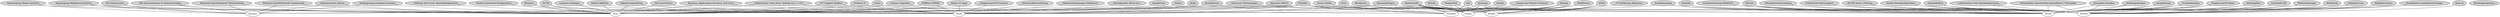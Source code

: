 graph D {
   subgraph AD_Administration {
      label = "AD_Administration";
     node [style=filled];
     color=blue;
      md5_e7e86586de03b13b9e1b5c1cae663610 [label="Mutieren Eintritt/Austritt Mitarbeitende"];
      md5_5e537527ac03093cbcd23bb634b29e90 [label="Mutieren Eintritt/Austritt Studierende"];
      md5_2d917f030012436b8c20aae413468e9b [label="Administration Shares"];
      md5_9f878ea90da3fddfcbf559a86d83b559 [label="Verlängerung wichtiger Accounts"];
      md5_97b05c0f2fae8cccbfa36311fbc034b5 [label="Beantragung Shares Institute"];
      md5_febe1e8d9cc5018f35cfe3fb63d08669 [label="Beantragung Mailboxen Institute"];
      md5_efa6896b20ee91a2f5115538f7dd7828 [label="AD Gastaccounts"];

   }
   subgraph Zentale_Dienste {
      label = "Zentale_Dienste";
     node [style=filled];
     color=blue;
      md5_0391552d17ccda0783c31ba8b57b8fcf [label="Business_Applications (Evento), 2nd Level"];
      md5_70b2c41e672ead33be1ac37053df8cee [label="Collaboration Tools (iCal, Outlook etc.) -> CIT"];
      md5_081844f05f525521a9f50a08182905f8 [label="Telefonie 2nd Level, Spezialkonfiguration"];

   }
   subgraph Administration {
      label = "Administration";
     node [style=filled];
     color=blue;
      md5_27298f50e18a499a767056ea9b47513a [label="Bestellwesen"];
      md5_51ce6b2467427dd1f0731bde2eaab387 [label="Swisscom Fleetmanager"];
      md5_8b2fc98bf6552110f6ca9386e5081979 [label="HW Inventarisieren & Namensvergabe"];

   }
   subgraph Serverdienste {
      label = "Serverdienste";
     node [style=filled];
     color=blue;
      md5_788b11716c38769eb489d966ecff0bb7 [label="Farmerswife"];
      md5_788b11716c38769eb489d966ecff0bb7 [label="Farmerswife"];
      md5_13dba24862cf9128167a59100e154c8d [label="Print"];
      md5_a112bfee20b0d63490e93e7c687338df [label="Middleware"];
      md5_48b3dbabe8d6cad82223b73e72ca5bbe [label="SOLR"];
      md5_62a004b95946bb97541afa471dcca73a [label="MySQL"];
      md5_399bd1ee587245ecac6f39beaa99886f [label="PostgreSQL"];

   }
   subgraph Special {
      label = "Special";
     node [style=filled];
     color=blue;
      md5_cc98003d04d791fe3cd95214aaef7983 [label="Spezialanfragen"];
      md5_c77e3bba2b3e98c29e76ada32553e486 [label="Projekte"];
      md5_c77e3bba2b3e98c29e76ada32553e486 [label="Projekte"];
      md5_c77e3bba2b3e98c29e76ada32553e486 [label="Projekte"];

   }
   subgraph Communication {
      label = "Communication";
     node [style=filled];
     color=blue;
      md5_a5e5efecc9bb8b0fc1cfd716380e3b85 [label="ICT Support Mailbox"];
      md5_d0bfde40dae35d25772b0a83e2a53406 [label="Postfach IT"];

   }
   subgraph Mediathek {
      label = "Mediathek";
     node [style=filled];
     color=blue;
      md5_b7eac63011e041e52a7f94015e293c28 [label="Aleph"];
      md5_446a6ffccab1019a825c2b0fbb925452 [label="Gates"];
      md5_61f1cfbaffdcb85867c886469170a10c [label="Buchungsstationen"];

   }
   subgraph Windows10 {
      label = "Windows10";
     node [style=filled];
     color=blue;
      md5_33aaf4bf619dc49b9cb6fd87f96c63e4 [label="Feature Upgrades"];

   }
   subgraph Semesterstart {
      label = "Semesterstart";
     node [style=filled];
     color=blue;
      md5_4489751a2c33e511746bff1100d5f87a [label="IT Einführung Allgemein"];
      md5_fbca6019a8f51f6053827ec967c57d61 [label="Installationstag"];
      md5_6ff5293f37c449aa24c7783256e0b4b2 [label="VMWare (VMAP)"];

   }
   subgraph Software {
      label = "Software";
     node [style=filled];
     color=blue;
      md5_c8bae548302eaacf98f91bbe19a4dce3 [label="Adobe CC Apps"];
      md5_5a9421b0172d3eb532fc484246a2a4f1 [label="Staging macOS Erweitert"];
      md5_aea23489ce3aa9b6406ebb28e0cda430 [label="Windows"];
      md5_524e73b277475b4f20e15cb9a487ed7d [label="SCCM"];
      md5_cc98003d04d791fe3cd95214aaef7983 [label="Spezialanfragen"];
      md5_f94a46ffda508c6da83a5a55a4700d4f [label="Staging macOS Basis"];
      md5_2b359501fcd95dbf2089dccc3fc37623 [label="Lizenzen festlegen"];
      md5_61f726d950afbda21b778a7ec9440ff2 [label="Bedarf abklären"];
      md5_39f25061d4d1c427851ad9369d83edd4 [label="Paketierungsauftrag"];

   }
   subgraph Vor_Ort {
      label = "Vor_Ort";
     node [style=filled];
     color=blue;
      md5_e273d73e39fad3ca69ab01e84c46ce24 [label="Arbeitsplätze"];
      md5_5deff24e75f426634ab115806f7df186 [label="Fotostudio IID"];
      md5_84bdae491d8bbecd6297727c2710b8c7 [label="Werkstattgruppe"];
      md5_0f97b960426bbbc9ac5f7d39e4930e87 [label="Mediathek"];

   }
   subgraph Dokumentation {
      label = "Dokumentation";
     node [style=filled];
     color=blue;
      md5_e76bbbbddc2a773cd3ec4b0e0e121b86 [label="Helpdesk User"];
      md5_ec6242fb25a43eac623e3b59f88368f6 [label="Helpdesk Intern"];
      md5_289cc260422eb55d5683e24ef73d581d [label="Server Folder"];
      md5_b9736d49a281e0eb8cf46bdd9fa4ee4c [label="2nd Level Intern"];
      md5_b06aa260e841c9d55066eaa01050edfb [label="Lab"];

   }
   subgraph Werkstatt {
      label = "Werkstatt";
     node [style=filled];
     color=blue;
      md5_743241977f31ab2aaed0d84544ff6c77 [label="Altgeräte (Win7)"];
      md5_3ec9b8c1d4f2b6c4ce5da1b66a544c9a [label="Rahmenbedingungen Definieren"];

   }
   subgraph Helpdesk {
      label = "Helpdesk";
     node [style=filled];
     color=blue;
      md5_4562a637bf3097868991a19ece35890e [label="Koordination installation/Umzüge"];
      md5_009035cf321149a356a856a44851499f [label="Ausleihe"];
      md5_52fb333ad385fe2534a048107ac8d94d [label="Troubleshootinng ADM/EDU"];
      md5_a53956bc86dafc8d9a881c9114c8336d [label="FHCard"];
      md5_c246552ee9874d461a4b256d59254c57 [label="Mitarbeitendenschulung"];
      md5_c673ee54c8de97081a682028e0b37fa6 [label="iOS/Android Basissupport"];
      md5_b41ebeb03226e02495c9e09cbe4018ed [label="AD PW Reset / Prüfung"];

   }
   subgraph Telefonie {
      label = "Telefonie";
     node [style=filled];
     color=blue;
      md5_24e15e82a87192213cf4dda2dfa53c2c [label="Telefon Basiskonfiguration"];
      md5_d181a0d418987e3597c4b16ef12b7dd0 [label="TelefonRollout"];
      md5_c669715694115676c0bc7837fc4b8641 [label="Telefon Erweiterte Konfiguration"];

   }
   subgraph Workplace {
      label = "Workplace";
     node [style=filled];
     color=blue;
      md5_fa3a0d9802a40817c4e7dca0f1259462 [label="Collaboration Tools Basiskonfiguration"];
      md5_372b3106294901aaabd95f50b06c1d77 [label="Arbeitsplätze Bereitstellen (Installation / Übergabe)"];

   }
   subgraph Print {
      label = "Print";
     node [style=filled];
     color=blue;
      md5_a1d6b4fc39057f7442f18a5c165f4831 [label="Persönlice Drucker"];
      md5_eb7207f417c0bbdff14af9eaa7fe7592 [label="Abeilungsdrucker"];
      md5_80332d43b0a4a33292a0a4317354e03a [label="Plotter"];
      md5_1bc76758cf27fd676ba3491295793f9e [label="Spezialgeräte (Zünd etc.)"];
      md5_1ff25bf330ffe08ae6ca105b70f0a279 [label="ImagePress"];
      md5_a5e4ac2abb6d1dbb1a5de61315b2d243 [label="ImageRunner"];

   }
   subgraph Scan {
      label = "Scan";
     node [style=filled];
     color=blue;
      md5_34f58e93a7756c6ef43ff5b73c736e80 [label="Selection/Bereitstellung"];
      md5_231cf4c70d866b616c21baddaeed0696 [label="Troubleshooting"];

   }
   subgraph Web {
      label = "Web";
     node [style=filled];
     color=blue;
      md5_dcec9b13c1de515016a3bc0f92cfa345 [label="Wordpress"];
      md5_e62c8679405dd586283328b6fa3ca7c5 [label="fhnw.ch"];
      md5_fffcfb1a86670160fbc9ccf0a6206c80 [label="Buchung"];
      md5_a377bf984e816b7da45903df0c39cfea [label="Verleih"];
      md5_fec441c96bf5e663cc79d56b16437bfd [label="Campus der Künste Frontend"];
      md5_a961db1bc627fbe292fd32268bb81160 [label="Katalog"];

   }
   md5_e7e86586de03b13b9e1b5c1cae663610 -- Sean;
   md5_e7e86586de03b13b9e1b5c1cae663610 -- Juergen;
   md5_5e537527ac03093cbcd23bb634b29e90 -- Sean;
   md5_5e537527ac03093cbcd23bb634b29e90 -- Juergen;
   md5_2d917f030012436b8c20aae413468e9b -- Sean;
   md5_2d917f030012436b8c20aae413468e9b -- Juergen;
   md5_9f878ea90da3fddfcbf559a86d83b559 -- Sean;
   md5_9f878ea90da3fddfcbf559a86d83b559 -- Juergen;
   md5_97b05c0f2fae8cccbfa36311fbc034b5 -- Sean;
   md5_97b05c0f2fae8cccbfa36311fbc034b5 -- Juergen;
   md5_febe1e8d9cc5018f35cfe3fb63d08669 -- Sean;
   md5_febe1e8d9cc5018f35cfe3fb63d08669 -- Juergen;
   md5_0391552d17ccda0783c31ba8b57b8fcf -- Sean;
   md5_0391552d17ccda0783c31ba8b57b8fcf -- Ruedi;
   md5_70b2c41e672ead33be1ac37053df8cee -- Sean;
   md5_70b2c41e672ead33be1ac37053df8cee -- Ruedi;
   md5_27298f50e18a499a767056ea9b47513a -- Sean;
   md5_27298f50e18a499a767056ea9b47513a -- Jürgen;
   md5_51ce6b2467427dd1f0731bde2eaab387 -- Sean;
   md5_51ce6b2467427dd1f0731bde2eaab387 -- Jürgen;
   md5_788b11716c38769eb489d966ecff0bb7 -- Thiagu;
   md5_788b11716c38769eb489d966ecff0bb7 -- Graziano;
   md5_081844f05f525521a9f50a08182905f8 -- Sean;
   md5_cc98003d04d791fe3cd95214aaef7983 -- Sean;
   md5_cc98003d04d791fe3cd95214aaef7983 -- Ruedi;
   md5_a5e5efecc9bb8b0fc1cfd716380e3b85 -- Sean;
   md5_a5e5efecc9bb8b0fc1cfd716380e3b85 -- Ruedi;
   md5_d0bfde40dae35d25772b0a83e2a53406 -- Sean;
   md5_d0bfde40dae35d25772b0a83e2a53406 -- Ruedi;
   md5_8b2fc98bf6552110f6ca9386e5081979 -- Sean;
   md5_8b2fc98bf6552110f6ca9386e5081979 -- Juergen;
   md5_c77e3bba2b3e98c29e76ada32553e486 -- Daniel;
   md5_c77e3bba2b3e98c29e76ada32553e486 -- Natalie;
   md5_c77e3bba2b3e98c29e76ada32553e486 -- Ruedi;
   md5_c77e3bba2b3e98c29e76ada32553e486 -- Sean;
   md5_c77e3bba2b3e98c29e76ada32553e486 -- Graziano;
   md5_c77e3bba2b3e98c29e76ada32553e486 -- Thiagu;
   md5_c77e3bba2b3e98c29e76ada32553e486 -- Juergen;
   md5_efa6896b20ee91a2f5115538f7dd7828 -- Sean;
   md5_efa6896b20ee91a2f5115538f7dd7828 -- Juergen;
   md5_b7eac63011e041e52a7f94015e293c28 -- Ruedi;
   md5_446a6ffccab1019a825c2b0fbb925452 -- Juergen;
   md5_446a6ffccab1019a825c2b0fbb925452 -- Graziano;
   md5_33aaf4bf619dc49b9cb6fd87f96c63e4 -- Ruedi;
   md5_33aaf4bf619dc49b9cb6fd87f96c63e4 -- Sean;
   md5_4489751a2c33e511746bff1100d5f87a -- Jürgen;
   md5_fbca6019a8f51f6053827ec967c57d61 -- Daniel;
   md5_fbca6019a8f51f6053827ec967c57d61 -- Ruedi;
   md5_fbca6019a8f51f6053827ec967c57d61 -- Natalie;
   md5_6ff5293f37c449aa24c7783256e0b4b2 -- Ruedi;
   md5_6ff5293f37c449aa24c7783256e0b4b2 -- Sean;
   md5_c8bae548302eaacf98f91bbe19a4dce3 -- Ruedi;
   md5_c8bae548302eaacf98f91bbe19a4dce3 -- Sean;
   md5_5a9421b0172d3eb532fc484246a2a4f1 -- Ruedi;
   md5_5a9421b0172d3eb532fc484246a2a4f1 -- Sean;
   md5_aea23489ce3aa9b6406ebb28e0cda430 -- Ruedi;
   md5_aea23489ce3aa9b6406ebb28e0cda430 -- Sean;
   md5_524e73b277475b4f20e15cb9a487ed7d -- Ruedi;
   md5_524e73b277475b4f20e15cb9a487ed7d -- Sean;
   md5_cc98003d04d791fe3cd95214aaef7983 -- Daniel;
   md5_cc98003d04d791fe3cd95214aaef7983 -- Natalie;
   md5_e273d73e39fad3ca69ab01e84c46ce24 -- Daniel;
   md5_e273d73e39fad3ca69ab01e84c46ce24 -- Natalie;
   md5_5deff24e75f426634ab115806f7df186 -- Daniel;
   md5_5deff24e75f426634ab115806f7df186 -- Natalie;
   md5_84bdae491d8bbecd6297727c2710b8c7 -- Daniel;
   md5_84bdae491d8bbecd6297727c2710b8c7 -- Natalie;
   md5_0f97b960426bbbc9ac5f7d39e4930e87 -- Daniel;
   md5_0f97b960426bbbc9ac5f7d39e4930e87 -- Natalie;
   md5_e76bbbbddc2a773cd3ec4b0e0e121b86 -- Daniel;
   md5_e76bbbbddc2a773cd3ec4b0e0e121b86 -- Natalie;
   md5_ec6242fb25a43eac623e3b59f88368f6 -- Daniel;
   md5_ec6242fb25a43eac623e3b59f88368f6 -- Natalie;
   md5_289cc260422eb55d5683e24ef73d581d -- Graziano;
   md5_b9736d49a281e0eb8cf46bdd9fa4ee4c -- Sean;
   md5_b9736d49a281e0eb8cf46bdd9fa4ee4c -- Ruedi;
   md5_b06aa260e841c9d55066eaa01050edfb -- Graziano;
   md5_b06aa260e841c9d55066eaa01050edfb -- Thiagu;
   md5_b06aa260e841c9d55066eaa01050edfb -- Jürgen;
   md5_743241977f31ab2aaed0d84544ff6c77 -- Ruedi;
   md5_3ec9b8c1d4f2b6c4ce5da1b66a544c9a -- Ruedi;
   md5_4562a637bf3097868991a19ece35890e -- Daniel;
   md5_4562a637bf3097868991a19ece35890e -- Natalie;
   md5_009035cf321149a356a856a44851499f -- Daniel;
   md5_009035cf321149a356a856a44851499f -- Natalie;
   md5_52fb333ad385fe2534a048107ac8d94d -- Daniel;
   md5_52fb333ad385fe2534a048107ac8d94d -- Natalie;
   md5_a53956bc86dafc8d9a881c9114c8336d -- Daniel;
   md5_a53956bc86dafc8d9a881c9114c8336d -- Natalie;
   md5_c246552ee9874d461a4b256d59254c57 -- Daniel;
   md5_c246552ee9874d461a4b256d59254c57 -- Natalie;
   md5_c673ee54c8de97081a682028e0b37fa6 -- Daniel;
   md5_c673ee54c8de97081a682028e0b37fa6 -- Natalie;
   md5_b41ebeb03226e02495c9e09cbe4018ed -- Daniel;
   md5_b41ebeb03226e02495c9e09cbe4018ed -- Natalie;
   md5_24e15e82a87192213cf4dda2dfa53c2c -- Daniel;
   md5_24e15e82a87192213cf4dda2dfa53c2c -- Natalie;
   md5_d181a0d418987e3597c4b16ef12b7dd0 -- Daniel;
   md5_d181a0d418987e3597c4b16ef12b7dd0 -- Natalie;
   md5_c669715694115676c0bc7837fc4b8641 -- Sean;
   md5_f94a46ffda508c6da83a5a55a4700d4f -- Daniel;
   md5_f94a46ffda508c6da83a5a55a4700d4f -- Natalie;
   md5_fa3a0d9802a40817c4e7dca0f1259462 -- Daniel;
   md5_fa3a0d9802a40817c4e7dca0f1259462 -- Natalie;
   md5_372b3106294901aaabd95f50b06c1d77 -- Daniel;
   md5_372b3106294901aaabd95f50b06c1d77 -- Natalie;
   md5_788b11716c38769eb489d966ecff0bb7 -- Thiagu;
   md5_788b11716c38769eb489d966ecff0bb7 -- Graziano;
   md5_13dba24862cf9128167a59100e154c8d -- Ruedi;
   md5_13dba24862cf9128167a59100e154c8d -- Thiagu;
   md5_a1d6b4fc39057f7442f18a5c165f4831 -- Daniel;
   md5_a1d6b4fc39057f7442f18a5c165f4831 -- Natalie;
   md5_eb7207f417c0bbdff14af9eaa7fe7592 -- Daniel;
   md5_eb7207f417c0bbdff14af9eaa7fe7592 -- Natalie;
   md5_80332d43b0a4a33292a0a4317354e03a -- Ruedi;
   md5_1bc76758cf27fd676ba3491295793f9e -- Ruedi;
   md5_1ff25bf330ffe08ae6ca105b70f0a279 -- Ruedi;
   md5_a5e4ac2abb6d1dbb1a5de61315b2d243 -- Daniel;
   md5_a5e4ac2abb6d1dbb1a5de61315b2d243 -- Natalie;
   md5_34f58e93a7756c6ef43ff5b73c736e80 -- Ruedi;
   md5_231cf4c70d866b616c21baddaeed0696 -- Daniel;
   md5_231cf4c70d866b616c21baddaeed0696 -- Natalie;
   md5_2b359501fcd95dbf2089dccc3fc37623 -- Ruedi;
   md5_2b359501fcd95dbf2089dccc3fc37623 -- Sean;
   md5_61f726d950afbda21b778a7ec9440ff2 -- Ruedi;
   md5_61f726d950afbda21b778a7ec9440ff2 -- Sean;
   md5_39f25061d4d1c427851ad9369d83edd4 -- Ruedi;
   md5_39f25061d4d1c427851ad9369d83edd4 -- Sean;
   md5_dcec9b13c1de515016a3bc0f92cfa345 -- Graziano;
   md5_dcec9b13c1de515016a3bc0f92cfa345 -- Thiagu;
   md5_e62c8679405dd586283328b6fa3ca7c5 -- Natalie;
   md5_a112bfee20b0d63490e93e7c687338df -- Graziano;
   md5_a112bfee20b0d63490e93e7c687338df -- Thiagu;
   md5_a112bfee20b0d63490e93e7c687338df -- Jürgen;
   md5_48b3dbabe8d6cad82223b73e72ca5bbe -- Graziano;
   md5_48b3dbabe8d6cad82223b73e72ca5bbe -- Jürgen;
   md5_48b3dbabe8d6cad82223b73e72ca5bbe -- Thiagu;
   md5_62a004b95946bb97541afa471dcca73a -- Graziano;
   md5_62a004b95946bb97541afa471dcca73a -- Jürgen;
   md5_62a004b95946bb97541afa471dcca73a -- Thiagu;
   md5_399bd1ee587245ecac6f39beaa99886f -- Graziano;
   md5_399bd1ee587245ecac6f39beaa99886f -- Jürgen;
   md5_399bd1ee587245ecac6f39beaa99886f -- Thiagu;
   md5_fffcfb1a86670160fbc9ccf0a6206c80 -- Thiagu;
   md5_fffcfb1a86670160fbc9ccf0a6206c80 -- Graziano;
   md5_fffcfb1a86670160fbc9ccf0a6206c80 -- Jürgen;
   md5_a377bf984e816b7da45903df0c39cfea -- Thiagu;
   md5_a377bf984e816b7da45903df0c39cfea -- Graziano;
   md5_a377bf984e816b7da45903df0c39cfea -- Jürgen;
   md5_fec441c96bf5e663cc79d56b16437bfd -- Graziano;
   md5_fec441c96bf5e663cc79d56b16437bfd -- Thiagu;
   md5_fec441c96bf5e663cc79d56b16437bfd -- Jürgen;
   md5_a961db1bc627fbe292fd32268bb81160 -- Jürgen;
   md5_a961db1bc627fbe292fd32268bb81160 -- Graziano;
   md5_a961db1bc627fbe292fd32268bb81160 -- Thiagu;
}
